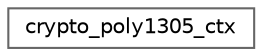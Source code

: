 digraph "Graphical Class Hierarchy"
{
 // LATEX_PDF_SIZE
  bgcolor="transparent";
  edge [fontname=Helvetica,fontsize=10,labelfontname=Helvetica,labelfontsize=10];
  node [fontname=Helvetica,fontsize=10,shape=box,height=0.2,width=0.4];
  rankdir="LR";
  Node0 [id="Node000000",label="crypto_poly1305_ctx",height=0.2,width=0.4,color="grey40", fillcolor="white", style="filled",URL="$structcrypto__poly1305__ctx.html",tooltip=" "];
}
